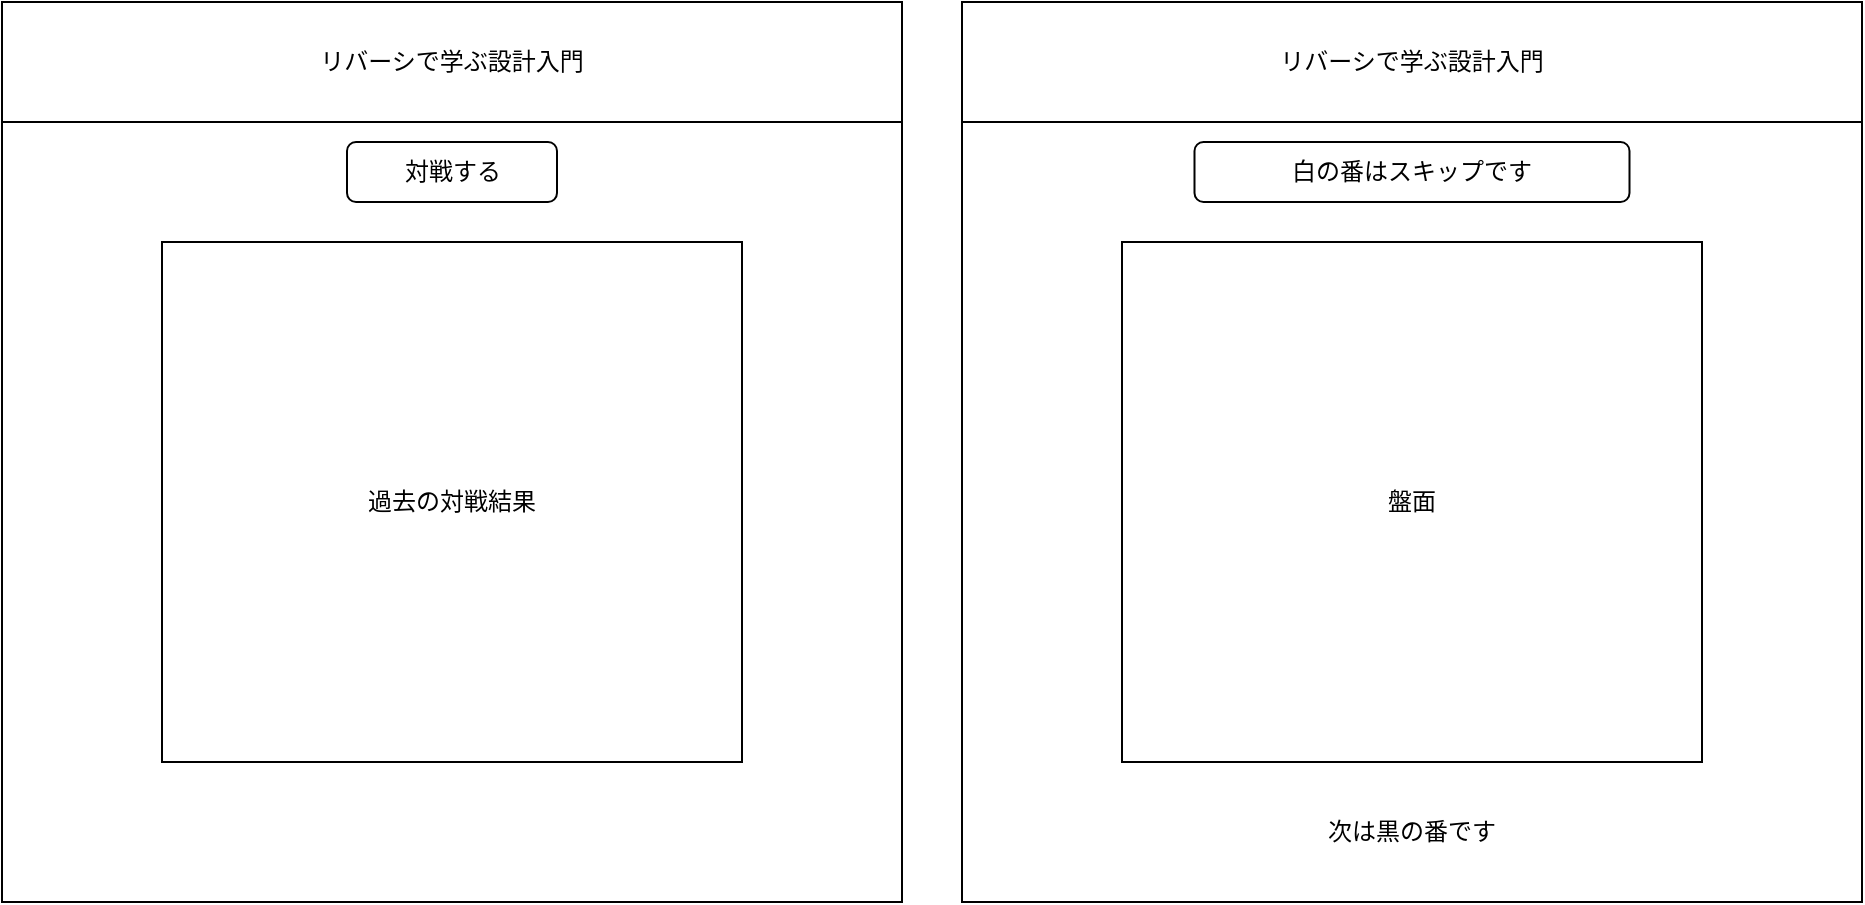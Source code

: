 <mxfile>
    <diagram id="UQkFVjatHHzKZhGmPc24" name="ページ1">
        <mxGraphModel dx="1284" dy="1120" grid="1" gridSize="10" guides="1" tooltips="1" connect="1" arrows="1" fold="1" page="1" pageScale="1" pageWidth="827" pageHeight="1169" math="0" shadow="0">
            <root>
                <mxCell id="0"/>
                <mxCell id="1" parent="0"/>
                <mxCell id="2" value="" style="whiteSpace=wrap;html=1;aspect=fixed;" vertex="1" parent="1">
                    <mxGeometry x="110" y="100" width="450" height="450" as="geometry"/>
                </mxCell>
                <mxCell id="3" value="リバーシで学ぶ設計入門" style="rounded=0;whiteSpace=wrap;html=1;" vertex="1" parent="1">
                    <mxGeometry x="110" y="100" width="450" height="60" as="geometry"/>
                </mxCell>
                <mxCell id="4" value="対戦する" style="rounded=1;whiteSpace=wrap;html=1;" vertex="1" parent="1">
                    <mxGeometry x="282.5" y="170" width="105" height="30" as="geometry"/>
                </mxCell>
                <mxCell id="5" value="過去の対戦結果" style="rounded=0;whiteSpace=wrap;html=1;" vertex="1" parent="1">
                    <mxGeometry x="190" y="220" width="290" height="260" as="geometry"/>
                </mxCell>
                <mxCell id="6" value="" style="whiteSpace=wrap;html=1;aspect=fixed;" vertex="1" parent="1">
                    <mxGeometry x="590" y="100" width="450" height="450" as="geometry"/>
                </mxCell>
                <mxCell id="7" value="リバーシで学ぶ設計入門" style="rounded=0;whiteSpace=wrap;html=1;" vertex="1" parent="1">
                    <mxGeometry x="590" y="100" width="450" height="60" as="geometry"/>
                </mxCell>
                <mxCell id="8" value="白の番はスキップです" style="rounded=1;whiteSpace=wrap;html=1;" vertex="1" parent="1">
                    <mxGeometry x="706.25" y="170" width="217.5" height="30" as="geometry"/>
                </mxCell>
                <mxCell id="9" value="盤面" style="rounded=0;whiteSpace=wrap;html=1;" vertex="1" parent="1">
                    <mxGeometry x="670" y="220" width="290" height="260" as="geometry"/>
                </mxCell>
                <mxCell id="10" value="次は黒の番です" style="rounded=1;whiteSpace=wrap;html=1;strokeColor=none;" vertex="1" parent="1">
                    <mxGeometry x="706.25" y="500" width="217.5" height="30" as="geometry"/>
                </mxCell>
            </root>
        </mxGraphModel>
    </diagram>
</mxfile>